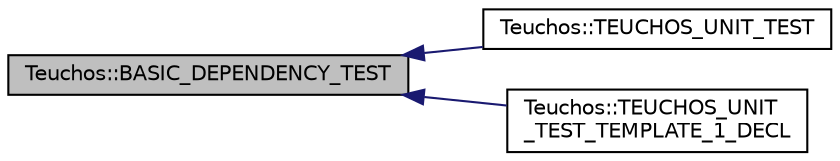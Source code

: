 digraph "Teuchos::BASIC_DEPENDENCY_TEST"
{
  edge [fontname="Helvetica",fontsize="10",labelfontname="Helvetica",labelfontsize="10"];
  node [fontname="Helvetica",fontsize="10",shape=record];
  rankdir="LR";
  Node477 [label="Teuchos::BASIC_DEPENDENCY_TEST",height=0.2,width=0.4,color="black", fillcolor="grey75", style="filled", fontcolor="black"];
  Node477 -> Node478 [dir="back",color="midnightblue",fontsize="10",style="solid",fontname="Helvetica"];
  Node478 [label="Teuchos::TEUCHOS_UNIT_TEST",height=0.2,width=0.4,color="black", fillcolor="white", style="filled",URL="$d3/d74/namespace_teuchos.html#aef6ee4691244089377fced8469312de9"];
  Node477 -> Node479 [dir="back",color="midnightblue",fontsize="10",style="solid",fontname="Helvetica"];
  Node479 [label="Teuchos::TEUCHOS_UNIT\l_TEST_TEMPLATE_1_DECL",height=0.2,width=0.4,color="black", fillcolor="white", style="filled",URL="$d3/d74/namespace_teuchos.html#a74a7e6c3bd389c804015c8e10fe8b432"];
}
